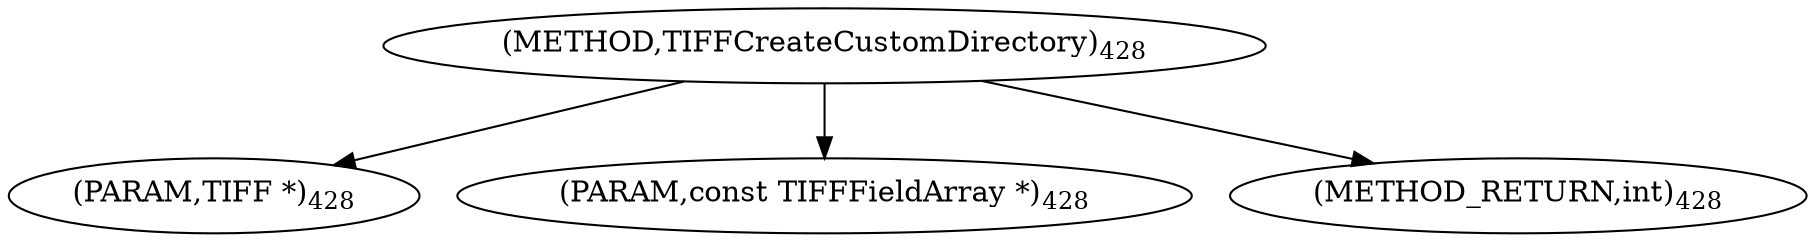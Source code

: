 digraph "TIFFCreateCustomDirectory" {  
"8781" [label = <(METHOD,TIFFCreateCustomDirectory)<SUB>428</SUB>> ]
"8782" [label = <(PARAM,TIFF *)<SUB>428</SUB>> ]
"8783" [label = <(PARAM,const TIFFFieldArray *)<SUB>428</SUB>> ]
"8784" [label = <(METHOD_RETURN,int)<SUB>428</SUB>> ]
  "8781" -> "8782" 
  "8781" -> "8783" 
  "8781" -> "8784" 
}
